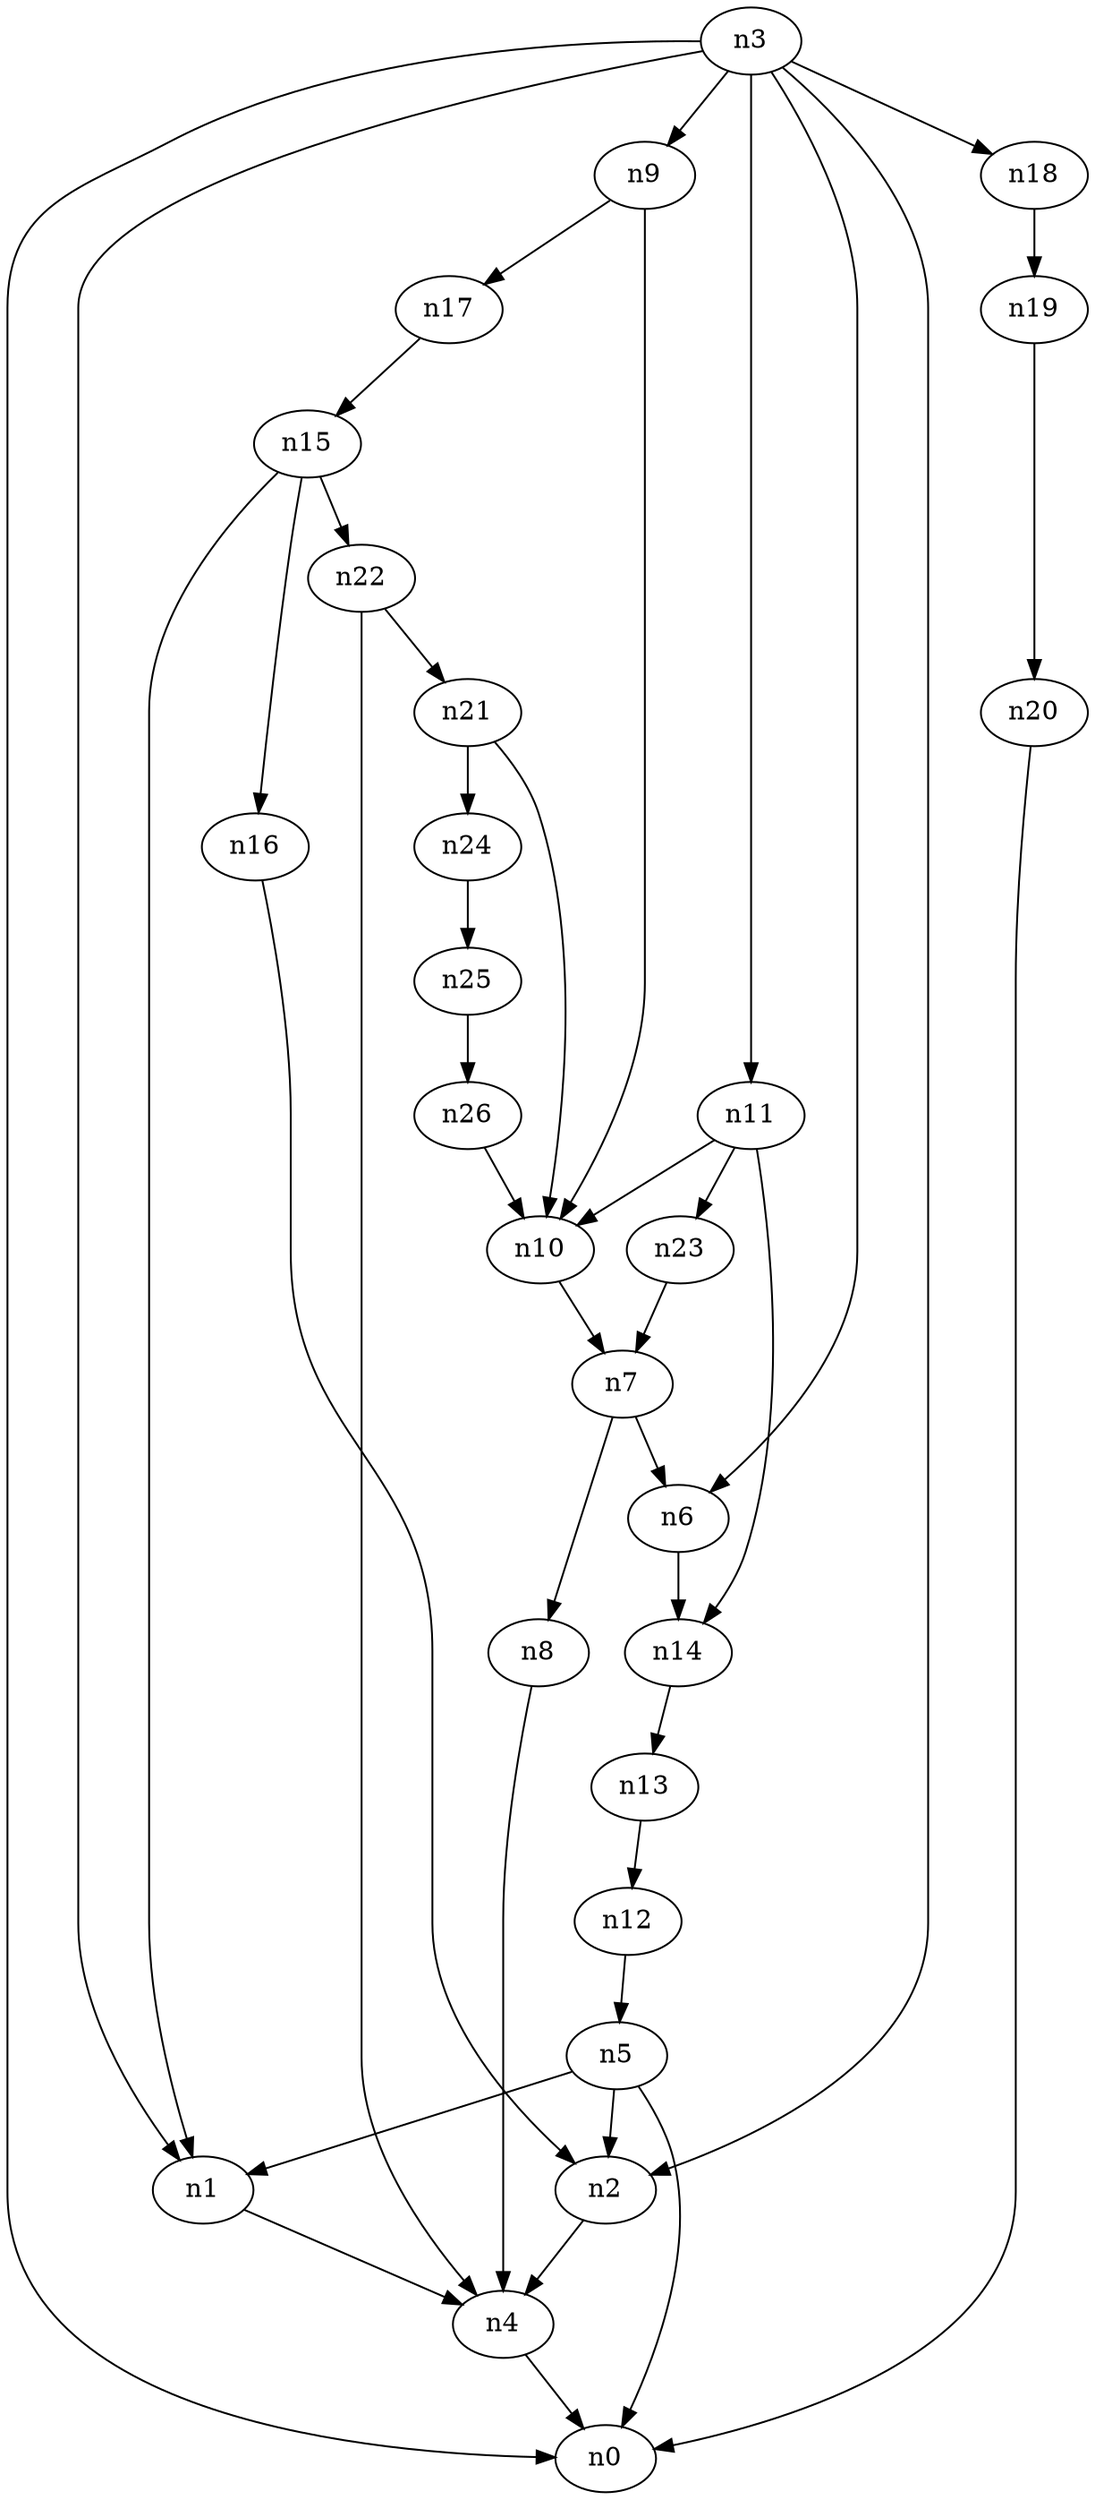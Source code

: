 digraph G {
	n1 -> n4	 [_graphml_id=e4];
	n2 -> n4	 [_graphml_id=e7];
	n3 -> n0	 [_graphml_id=e0];
	n3 -> n1	 [_graphml_id=e3];
	n3 -> n2	 [_graphml_id=e6];
	n3 -> n6	 [_graphml_id=e9];
	n3 -> n9	 [_graphml_id=e13];
	n3 -> n11	 [_graphml_id=e17];
	n3 -> n18	 [_graphml_id=e28];
	n4 -> n0	 [_graphml_id=e1];
	n5 -> n0	 [_graphml_id=e2];
	n5 -> n1	 [_graphml_id=e5];
	n5 -> n2	 [_graphml_id=e8];
	n6 -> n14	 [_graphml_id=e21];
	n7 -> n6	 [_graphml_id=e10];
	n7 -> n8	 [_graphml_id=e11];
	n8 -> n4	 [_graphml_id=e12];
	n9 -> n10	 [_graphml_id=e14];
	n9 -> n17	 [_graphml_id=e26];
	n10 -> n7	 [_graphml_id=e15];
	n11 -> n10	 [_graphml_id=e16];
	n11 -> n14	 [_graphml_id=e27];
	n11 -> n23	 [_graphml_id=e36];
	n12 -> n5	 [_graphml_id=e18];
	n13 -> n12	 [_graphml_id=e19];
	n14 -> n13	 [_graphml_id=e20];
	n15 -> n1	 [_graphml_id=e22];
	n15 -> n16	 [_graphml_id=e23];
	n15 -> n22	 [_graphml_id=e37];
	n16 -> n2	 [_graphml_id=e24];
	n17 -> n15	 [_graphml_id=e25];
	n18 -> n19	 [_graphml_id=e29];
	n19 -> n20	 [_graphml_id=e30];
	n20 -> n0	 [_graphml_id=e31];
	n21 -> n10	 [_graphml_id=e32];
	n21 -> n24	 [_graphml_id=e38];
	n22 -> n4	 [_graphml_id=e34];
	n22 -> n21	 [_graphml_id=e33];
	n23 -> n7	 [_graphml_id=e35];
	n24 -> n25	 [_graphml_id=e39];
	n25 -> n26	 [_graphml_id=e40];
	n26 -> n10	 [_graphml_id=e41];
}
